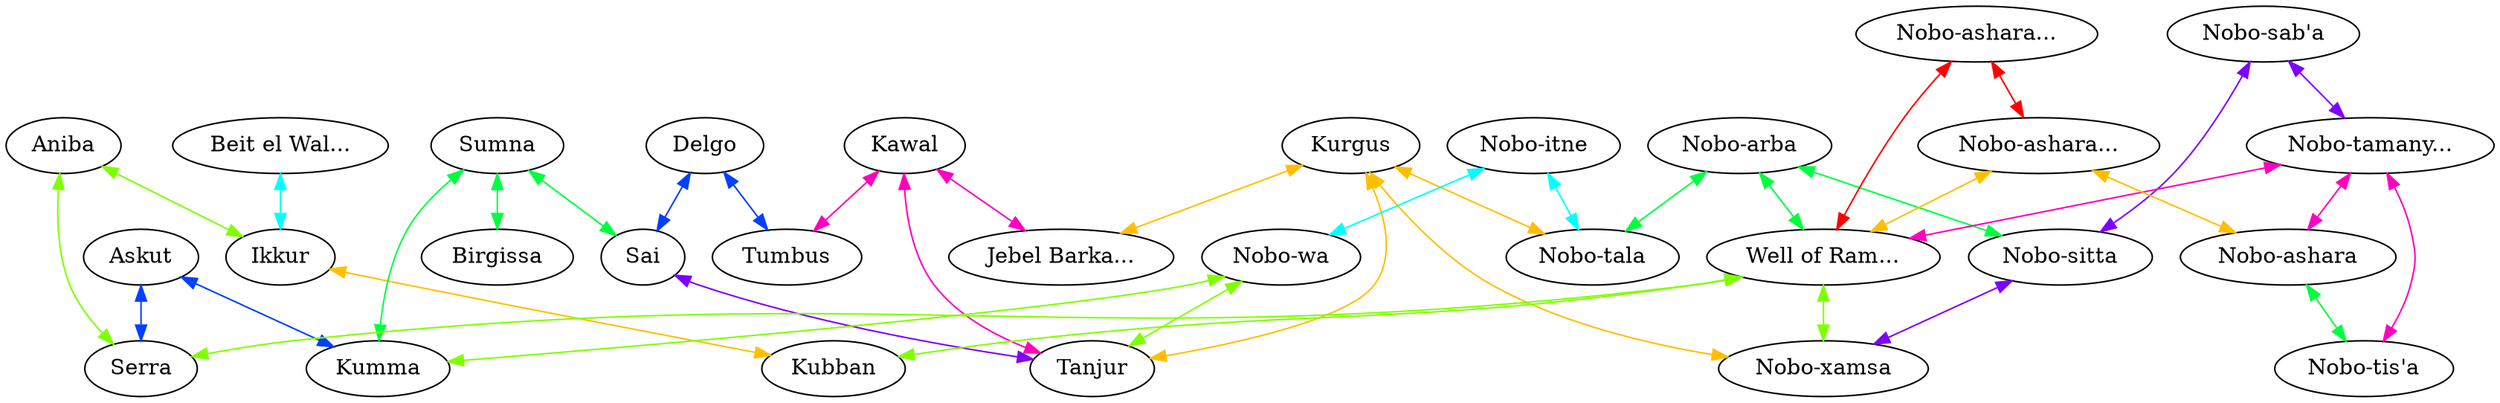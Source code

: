 graph x {
"Beit el Wali" [pos="4.40277777777778,-1.73611111111111",label="Beit el Wal..."]
"Ikkur" [pos="4.26388888888889,-2.11111111111111",label="Ikkur"]
"Kubban" [pos="5.01388888888889,-2.22222222222222",label="Kubban"]
"Aniba" [pos="3.40277777777778,-2.625",label="Aniba"]
"Serra" [pos="4.13888888888889,-2.91666666666667",label="Serra"]
"Birgissa" [pos="2.68055555555556,-3.08333333333333",label="Birgissa"]
"Sumna" [pos="2.25,-3.5",label="Sumna"]
"Askut" [pos="3.43055555555556,-3.375",label="Askut"]
"Kumma" [pos="2.97222222222222,-3.66666666666667",label="Kumma"]
"Sai" [pos="1.36111111111111,-4.31944444444444",label="Sai"]
"Tanjur" [pos="2.30555555555556,-4.25",label="Tanjur"]
"Delgo" [pos="1.36111111111111,-5.02777777777778",label="Delgo"]
"Tumbus" [pos="2.15277777777778,-4.97222222222222",label="Tumbus"]
"Kawal" [pos="2.19444444444444,-5.41666666666667",label="Kawal"]
"Jebel Barkal" [pos="3.56944444444444,-5.59722222222222",label="Jebel Barka..."]
"Kurgus" [pos="5.69444444444444,-5.19444444444444",label="Kurgus"]
"Well of Ramesses II" [pos="5.06944444444444,-2.72222222222222",label="Well of Ram..."]
"Nobo-wa" [pos="2.61111111111111,-3.94444444444444",label="Nobo-wa"]
"Nobo-itne" [pos="4.22222222222222,-3.69444444444444",label="Nobo-itne"]
"Nobo-tala" [pos="4.66666666666667,-3.72222222222222",label="Nobo-tala"]
"Nobo-arba" [pos="5.22222222222222,-3.81944444444444",label="Nobo-arba"]
"Nobo-xamsa" [pos="5.375,-4.625",label="Nobo-xamsa"]
"Nobo-sitta" [pos="5.86111111111111,-3.68055555555556",label="Nobo-sitta"]
"Nobo-sab'a" [pos="6.19444444444444,-3.40277777777778",label="Nobo-sab'a"]
"Nobo-tamanya" [pos="6.80555555555556,-3.63888888888889",label="Nobo-tamany..."]
"Nobo-tis'a" [pos="7.54166666666667,-4.13888888888889",label="Nobo-tis'a"]
"Nobo-ashara" [pos="7.55555555555556,-3.70833333333333",label="Nobo-ashara"]
"Nobo-asharawa" [pos="7.55555555555556,-2.84722222222222",label="Nobo-ashara..."]
"Nobo-asharaitne" [pos="6.81944444444444,-2.80555555555556",label="Nobo-ashara..."]
"Kurgus" -- "Jebel Barkal" [dir="both",color="0.125,1,1"]
"Kurgus" -- "Nobo-xamsa" [dir="both",color="0.125,1,1"]
"Kurgus" -- "Nobo-tala" [dir="both",color="0.125,1,1"]
"Kurgus" -- "Tanjur" [dir="both",color="0.125,1,1"]
"Aniba" -- "Ikkur" [dir="both",color="0.25,1,1"]
"Aniba" -- "Serra" [dir="both",color="0.25,1,1"]
"Nobo-arba" -- "Nobo-sitta" [dir="both",color="0.375,1,1"]
"Nobo-arba" -- "Well of Ramesses II" [dir="both",color="0.375,1,1"]
"Nobo-arba" -- "Nobo-tala" [dir="both",color="0.375,1,1"]
"Nobo-itne" -- "Nobo-wa" [dir="both",color="0.5,1,1"]
"Nobo-itne" -- "Nobo-tala" [dir="both",color="0.5,1,1"]
"Delgo" -- "Tumbus" [dir="both",color="0.625,1,1"]
"Delgo" -- "Sai" [dir="both",color="0.625,1,1"]
"Nobo-sab'a" -- "Nobo-tamanya" [dir="both",color="0.75,1,1"]
"Nobo-sab'a" -- "Nobo-sitta" [dir="both",color="0.75,1,1"]
"Nobo-tamanya" -- "Well of Ramesses II" [dir="both",color="0.875,1,1"]
"Nobo-tamanya" -- "Nobo-tis'a" [dir="both",color="0.875,1,1"]
"Nobo-tamanya" -- "Nobo-ashara" [dir="both",color="0.875,1,1"]
"Nobo-asharaitne" -- "Nobo-asharawa" [dir="both",color="1,1,1"]
"Nobo-asharaitne" -- "Well of Ramesses II" [dir="both",color="1,1,1"]
"Nobo-asharawa" -- "Well of Ramesses II" [dir="both",color="0.125,1,1"]
"Nobo-asharawa" -- "Nobo-ashara" [dir="both",color="0.125,1,1"]
"Nobo-wa" -- "Kumma" [dir="both",color="0.25,1,1"]
"Nobo-wa" -- "Tanjur" [dir="both",color="0.25,1,1"]
"Sumna" -- "Kumma" [dir="both",color="0.375,1,1"]
"Sumna" -- "Sai" [dir="both",color="0.375,1,1"]
"Sumna" -- "Birgissa" [dir="both",color="0.375,1,1"]
"Beit el Wali" -- "Ikkur" [dir="both",color="0.5,1,1"]
"Askut" -- "Kumma" [dir="both",color="0.625,1,1"]
"Askut" -- "Serra" [dir="both",color="0.625,1,1"]
"Sai" -- "Tanjur" [dir="both",color="0.75,1,1"]
"Kawal" -- "Jebel Barkal" [dir="both",color="0.875,1,1"]
"Kawal" -- "Tumbus" [dir="both",color="0.875,1,1"]
"Kawal" -- "Tanjur" [dir="both",color="0.875,1,1"]
"Ikkur" -- "Kubban" [dir="both",color="0.125,1,1"]
"Well of Ramesses II" -- "Kubban" [dir="both",color="0.25,1,1"]
"Well of Ramesses II" -- "Nobo-xamsa" [dir="both",color="0.25,1,1"]
"Well of Ramesses II" -- "Serra" [dir="both",color="0.25,1,1"]
"Nobo-ashara" -- "Nobo-tis'a" [dir="both",color="0.375,1,1"]
"Nobo-sitta" -- "Nobo-xamsa" [dir="both",color="0.75,1,1"]
}

